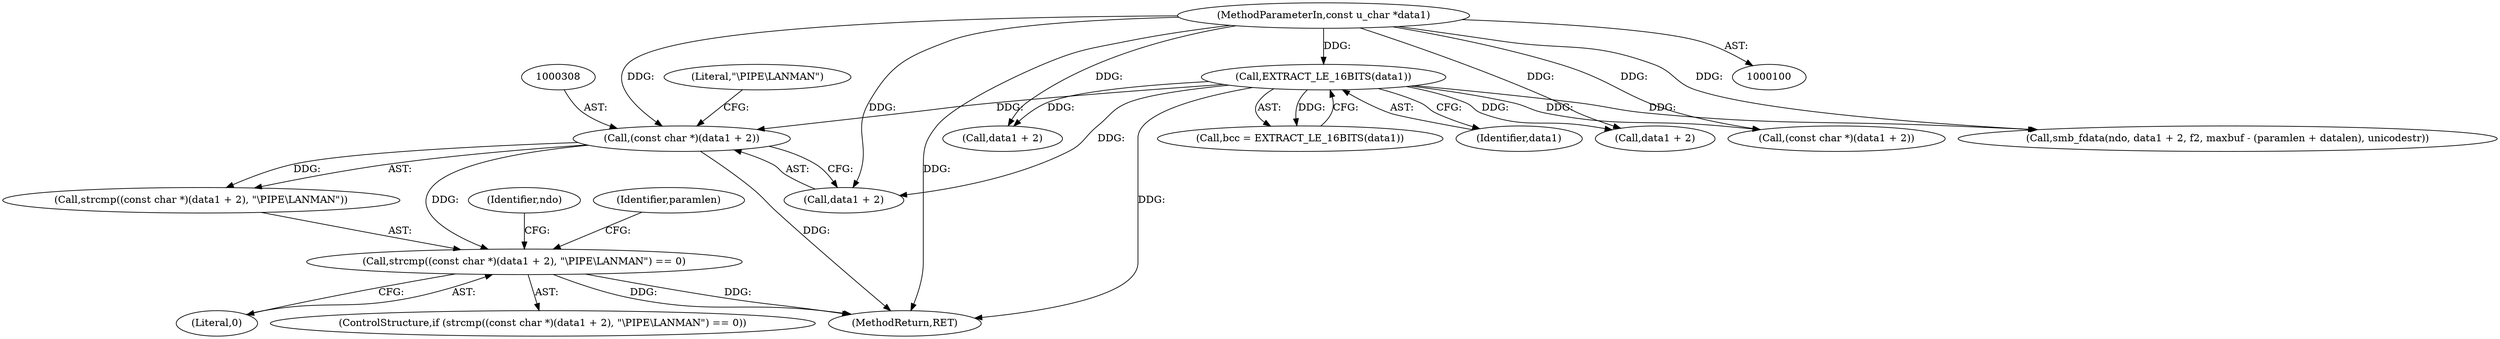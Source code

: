 digraph "1_tcpdump_96480ab95308cd9234b4f09b175ebf60e17792c6@API" {
"1000305" [label="(Call,strcmp((const char *)(data1 + 2), \"\\PIPE\\LANMAN\") == 0)"];
"1000307" [label="(Call,(const char *)(data1 + 2))"];
"1000103" [label="(MethodParameterIn,const u_char *data1)"];
"1000261" [label="(Call,EXTRACT_LE_16BITS(data1))"];
"1000307" [label="(Call,(const char *)(data1 + 2))"];
"1000305" [label="(Call,strcmp((const char *)(data1 + 2), \"\\PIPE\\LANMAN\") == 0)"];
"1000312" [label="(Literal,\"\\PIPE\\LANMAN\")"];
"1000316" [label="(Identifier,ndo)"];
"1000276" [label="(Call,data1 + 2)"];
"1000262" [label="(Identifier,data1)"];
"1000261" [label="(Call,EXTRACT_LE_16BITS(data1))"];
"1000313" [label="(Literal,0)"];
"1000323" [label="(Identifier,paramlen)"];
"1000354" [label="(MethodReturn,RET)"];
"1000309" [label="(Call,data1 + 2)"];
"1000289" [label="(Call,(const char *)(data1 + 2))"];
"1000274" [label="(Call,smb_fdata(ndo, data1 + 2, f2, maxbuf - (paramlen + datalen), unicodestr))"];
"1000291" [label="(Call,data1 + 2)"];
"1000306" [label="(Call,strcmp((const char *)(data1 + 2), \"\\PIPE\\LANMAN\"))"];
"1000103" [label="(MethodParameterIn,const u_char *data1)"];
"1000259" [label="(Call,bcc = EXTRACT_LE_16BITS(data1))"];
"1000304" [label="(ControlStructure,if (strcmp((const char *)(data1 + 2), \"\\PIPE\\LANMAN\") == 0))"];
"1000305" -> "1000304"  [label="AST: "];
"1000305" -> "1000313"  [label="CFG: "];
"1000306" -> "1000305"  [label="AST: "];
"1000313" -> "1000305"  [label="AST: "];
"1000316" -> "1000305"  [label="CFG: "];
"1000323" -> "1000305"  [label="CFG: "];
"1000305" -> "1000354"  [label="DDG: "];
"1000305" -> "1000354"  [label="DDG: "];
"1000307" -> "1000305"  [label="DDG: "];
"1000307" -> "1000306"  [label="AST: "];
"1000307" -> "1000309"  [label="CFG: "];
"1000308" -> "1000307"  [label="AST: "];
"1000309" -> "1000307"  [label="AST: "];
"1000312" -> "1000307"  [label="CFG: "];
"1000307" -> "1000354"  [label="DDG: "];
"1000307" -> "1000306"  [label="DDG: "];
"1000103" -> "1000307"  [label="DDG: "];
"1000261" -> "1000307"  [label="DDG: "];
"1000103" -> "1000100"  [label="AST: "];
"1000103" -> "1000354"  [label="DDG: "];
"1000103" -> "1000261"  [label="DDG: "];
"1000103" -> "1000274"  [label="DDG: "];
"1000103" -> "1000276"  [label="DDG: "];
"1000103" -> "1000289"  [label="DDG: "];
"1000103" -> "1000291"  [label="DDG: "];
"1000103" -> "1000309"  [label="DDG: "];
"1000261" -> "1000259"  [label="AST: "];
"1000261" -> "1000262"  [label="CFG: "];
"1000262" -> "1000261"  [label="AST: "];
"1000259" -> "1000261"  [label="CFG: "];
"1000261" -> "1000354"  [label="DDG: "];
"1000261" -> "1000259"  [label="DDG: "];
"1000261" -> "1000274"  [label="DDG: "];
"1000261" -> "1000276"  [label="DDG: "];
"1000261" -> "1000289"  [label="DDG: "];
"1000261" -> "1000291"  [label="DDG: "];
"1000261" -> "1000309"  [label="DDG: "];
}
